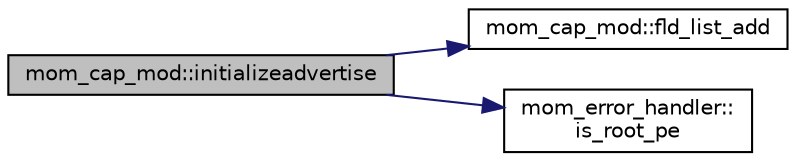 digraph "mom_cap_mod::initializeadvertise"
{
 // INTERACTIVE_SVG=YES
 // LATEX_PDF_SIZE
  edge [fontname="Helvetica",fontsize="10",labelfontname="Helvetica",labelfontsize="10"];
  node [fontname="Helvetica",fontsize="10",shape=record];
  rankdir="LR";
  Node1 [label="mom_cap_mod::initializeadvertise",height=0.2,width=0.4,color="black", fillcolor="grey75", style="filled", fontcolor="black",tooltip="Called by NUOPC to advertise import and export fields. \"Advertise\" simply means that the standard nam..."];
  Node1 -> Node2 [color="midnightblue",fontsize="10",style="solid",fontname="Helvetica"];
  Node2 [label="mom_cap_mod::fld_list_add",height=0.2,width=0.4,color="black", fillcolor="white", style="filled",URL="$namespacemom__cap__mod.html#a5986d21c0a2391b640700c930373d0c9",tooltip="Set up list of field information."];
  Node1 -> Node3 [color="midnightblue",fontsize="10",style="solid",fontname="Helvetica"];
  Node3 [label="mom_error_handler::\lis_root_pe",height=0.2,width=0.4,color="black", fillcolor="white", style="filled",URL="$namespacemom__error__handler.html#ad5f00a53059c72fe2332d1436c80ca71",tooltip="This returns .true. if the current PE is the root PE."];
}
